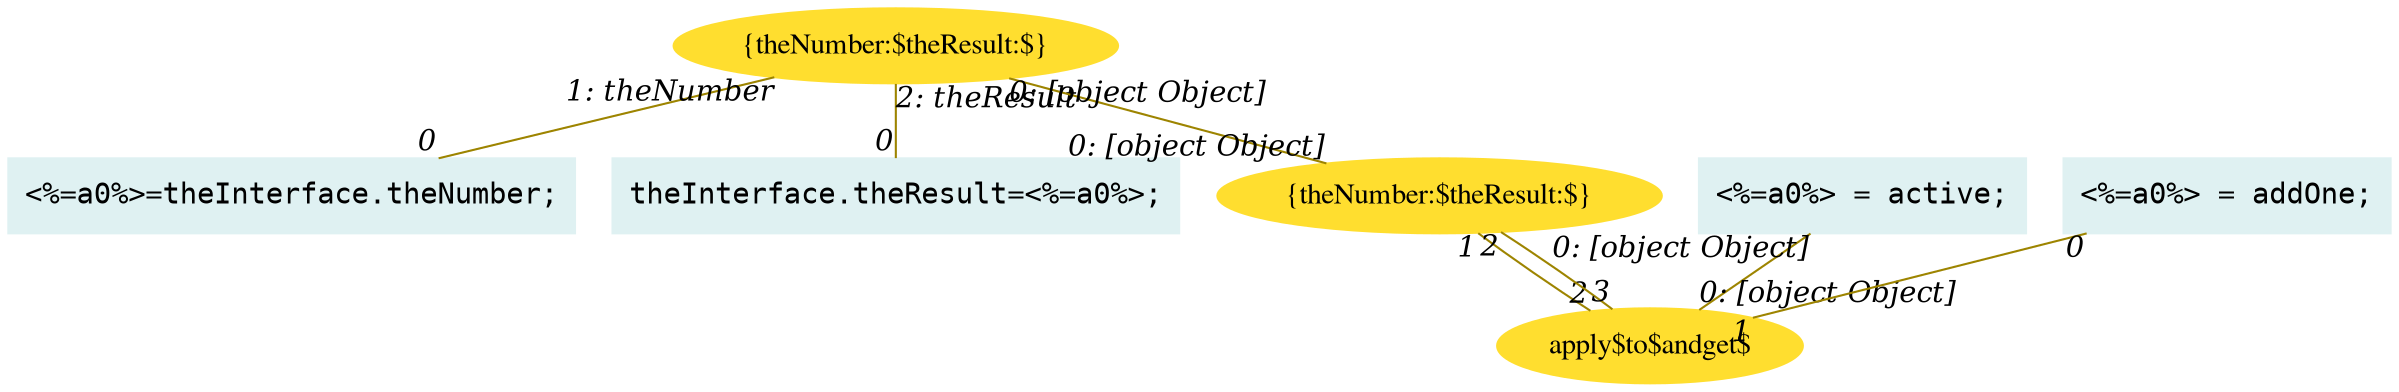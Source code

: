 digraph g{node_527 [shape="box", style="filled", color="#dff1f2", fontname="Courier", label="<%=a0%>=theInterface.theNumber;
" ]
node_529 [shape="box", style="filled", color="#dff1f2", fontname="Courier", label="theInterface.theResult=<%=a0%>;
" ]
node_531 [shape="ellipse", style="filled", color="#ffde2f", fontname="Times", label="{theNumber:$theResult:$}" ]
node_542 [shape="ellipse", style="filled", color="#ffde2f", fontname="Times", label="{theNumber:$theResult:$}" ]
node_548 [shape="ellipse", style="filled", color="#ffde2f", fontname="Times", label="apply$to$andget$" ]
node_559 [shape="box", style="filled", color="#dff1f2", fontname="Courier", label="<%=a0%> = active;
" ]
node_562 [shape="box", style="filled", color="#dff1f2", fontname="Courier", label="<%=a0%> = addOne;
" ]
node_531 -> node_527 [dir=none, arrowHead=none, fontname="Times-Italic", arrowsize=1, color="#9d8400", label="",  headlabel="0", taillabel="1: theNumber" ]
node_531 -> node_529 [dir=none, arrowHead=none, fontname="Times-Italic", arrowsize=1, color="#9d8400", label="",  headlabel="0", taillabel="2: theResult" ]
node_542 -> node_548 [dir=none, arrowHead=none, fontname="Times-Italic", arrowsize=1, color="#9d8400", label="",  headlabel="2", taillabel="1" ]
node_542 -> node_548 [dir=none, arrowHead=none, fontname="Times-Italic", arrowsize=1, color="#9d8400", label="",  headlabel="3", taillabel="2" ]
node_559 -> node_548 [dir=none, arrowHead=none, fontname="Times-Italic", arrowsize=1, color="#9d8400", label="",  headlabel="0: [object Object]", taillabel="0: [object Object]" ]
node_531 -> node_542 [dir=none, arrowHead=none, fontname="Times-Italic", arrowsize=1, color="#9d8400", label="",  headlabel="0: [object Object]", taillabel="0: [object Object]" ]
node_562 -> node_548 [dir=none, arrowHead=none, fontname="Times-Italic", arrowsize=1, color="#9d8400", label="",  headlabel="1", taillabel="0" ]
}